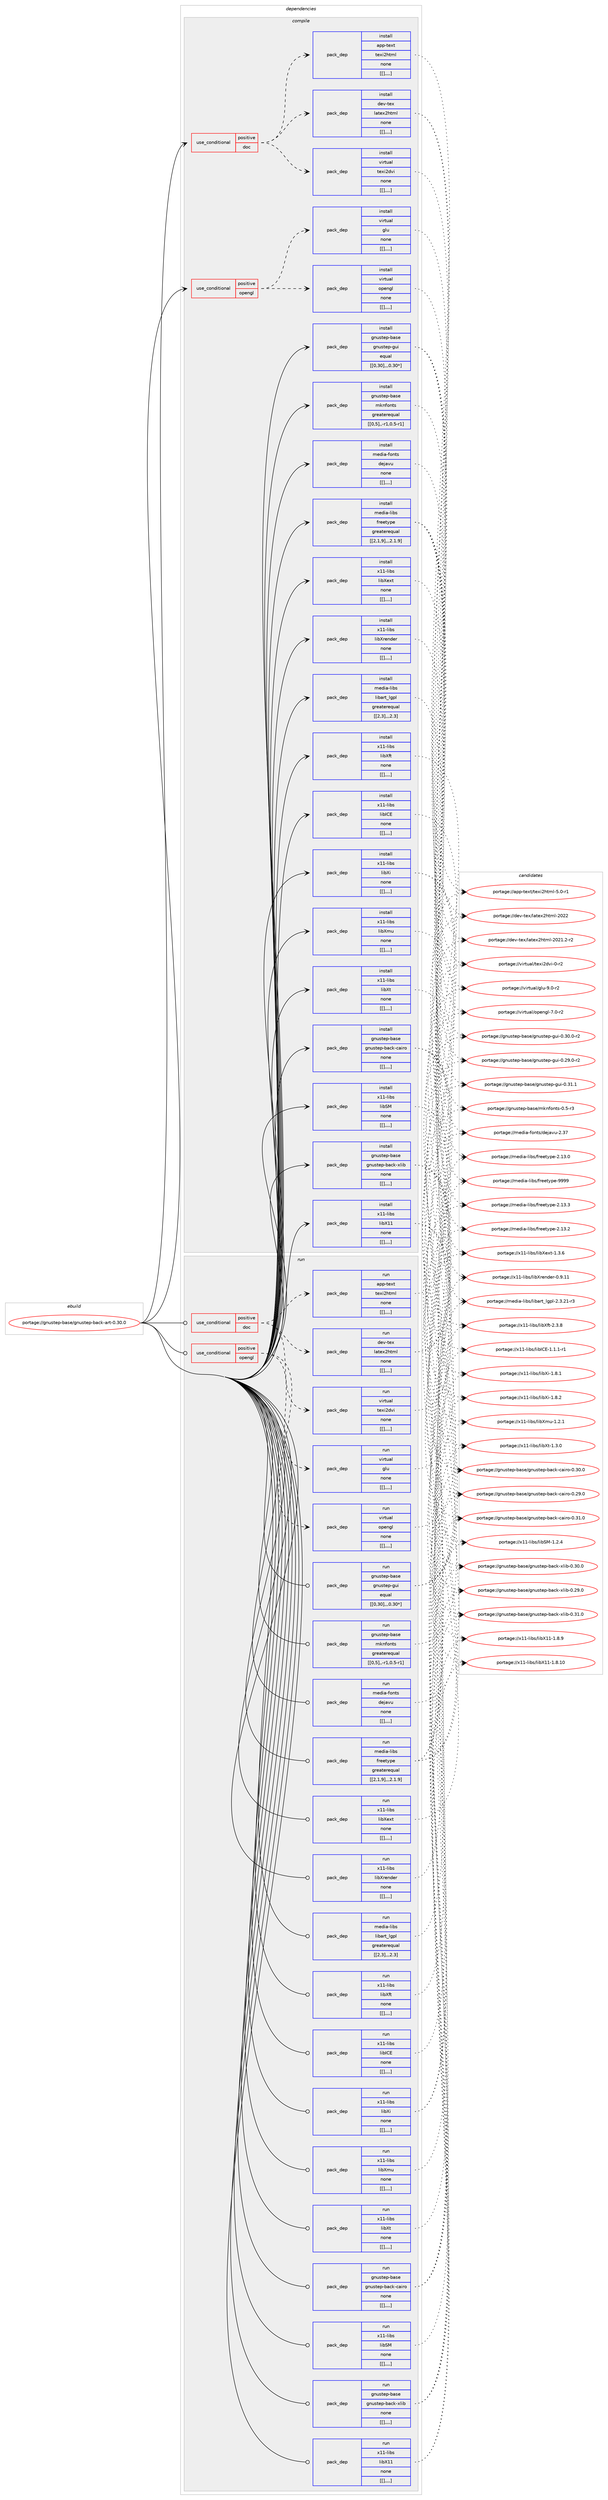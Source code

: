 digraph prolog {

# *************
# Graph options
# *************

newrank=true;
concentrate=true;
compound=true;
graph [rankdir=LR,fontname=Helvetica,fontsize=10,ranksep=1.5];#, ranksep=2.5, nodesep=0.2];
edge  [arrowhead=vee];
node  [fontname=Helvetica,fontsize=10];

# **********
# The ebuild
# **********

subgraph cluster_leftcol {
color=gray;
label=<<i>ebuild</i>>;
id [label="portage://gnustep-base/gnustep-back-art-0.30.0", color=red, width=4, href="../gnustep-base/gnustep-back-art-0.30.0.svg"];
}

# ****************
# The dependencies
# ****************

subgraph cluster_midcol {
color=gray;
label=<<i>dependencies</i>>;
subgraph cluster_compile {
fillcolor="#eeeeee";
style=filled;
label=<<i>compile</i>>;
subgraph cond67878 {
dependency245615 [label=<<TABLE BORDER="0" CELLBORDER="1" CELLSPACING="0" CELLPADDING="4"><TR><TD ROWSPAN="3" CELLPADDING="10">use_conditional</TD></TR><TR><TD>positive</TD></TR><TR><TD>doc</TD></TR></TABLE>>, shape=none, color=red];
subgraph pack176216 {
dependency245616 [label=<<TABLE BORDER="0" CELLBORDER="1" CELLSPACING="0" CELLPADDING="4" WIDTH="220"><TR><TD ROWSPAN="6" CELLPADDING="30">pack_dep</TD></TR><TR><TD WIDTH="110">install</TD></TR><TR><TD>virtual</TD></TR><TR><TD>texi2dvi</TD></TR><TR><TD>none</TD></TR><TR><TD>[[],,,,]</TD></TR></TABLE>>, shape=none, color=blue];
}
dependency245615:e -> dependency245616:w [weight=20,style="dashed",arrowhead="vee"];
subgraph pack176217 {
dependency245617 [label=<<TABLE BORDER="0" CELLBORDER="1" CELLSPACING="0" CELLPADDING="4" WIDTH="220"><TR><TD ROWSPAN="6" CELLPADDING="30">pack_dep</TD></TR><TR><TD WIDTH="110">install</TD></TR><TR><TD>dev-tex</TD></TR><TR><TD>latex2html</TD></TR><TR><TD>none</TD></TR><TR><TD>[[],,,,]</TD></TR></TABLE>>, shape=none, color=blue];
}
dependency245615:e -> dependency245617:w [weight=20,style="dashed",arrowhead="vee"];
subgraph pack176218 {
dependency245618 [label=<<TABLE BORDER="0" CELLBORDER="1" CELLSPACING="0" CELLPADDING="4" WIDTH="220"><TR><TD ROWSPAN="6" CELLPADDING="30">pack_dep</TD></TR><TR><TD WIDTH="110">install</TD></TR><TR><TD>app-text</TD></TR><TR><TD>texi2html</TD></TR><TR><TD>none</TD></TR><TR><TD>[[],,,,]</TD></TR></TABLE>>, shape=none, color=blue];
}
dependency245615:e -> dependency245618:w [weight=20,style="dashed",arrowhead="vee"];
}
id:e -> dependency245615:w [weight=20,style="solid",arrowhead="vee"];
subgraph cond67879 {
dependency245619 [label=<<TABLE BORDER="0" CELLBORDER="1" CELLSPACING="0" CELLPADDING="4"><TR><TD ROWSPAN="3" CELLPADDING="10">use_conditional</TD></TR><TR><TD>positive</TD></TR><TR><TD>opengl</TD></TR></TABLE>>, shape=none, color=red];
subgraph pack176219 {
dependency245620 [label=<<TABLE BORDER="0" CELLBORDER="1" CELLSPACING="0" CELLPADDING="4" WIDTH="220"><TR><TD ROWSPAN="6" CELLPADDING="30">pack_dep</TD></TR><TR><TD WIDTH="110">install</TD></TR><TR><TD>virtual</TD></TR><TR><TD>opengl</TD></TR><TR><TD>none</TD></TR><TR><TD>[[],,,,]</TD></TR></TABLE>>, shape=none, color=blue];
}
dependency245619:e -> dependency245620:w [weight=20,style="dashed",arrowhead="vee"];
subgraph pack176220 {
dependency245621 [label=<<TABLE BORDER="0" CELLBORDER="1" CELLSPACING="0" CELLPADDING="4" WIDTH="220"><TR><TD ROWSPAN="6" CELLPADDING="30">pack_dep</TD></TR><TR><TD WIDTH="110">install</TD></TR><TR><TD>virtual</TD></TR><TR><TD>glu</TD></TR><TR><TD>none</TD></TR><TR><TD>[[],,,,]</TD></TR></TABLE>>, shape=none, color=blue];
}
dependency245619:e -> dependency245621:w [weight=20,style="dashed",arrowhead="vee"];
}
id:e -> dependency245619:w [weight=20,style="solid",arrowhead="vee"];
subgraph pack176221 {
dependency245622 [label=<<TABLE BORDER="0" CELLBORDER="1" CELLSPACING="0" CELLPADDING="4" WIDTH="220"><TR><TD ROWSPAN="6" CELLPADDING="30">pack_dep</TD></TR><TR><TD WIDTH="110">install</TD></TR><TR><TD>gnustep-base</TD></TR><TR><TD>gnustep-gui</TD></TR><TR><TD>equal</TD></TR><TR><TD>[[0,30],,,0.30*]</TD></TR></TABLE>>, shape=none, color=blue];
}
id:e -> dependency245622:w [weight=20,style="solid",arrowhead="vee"];
subgraph pack176222 {
dependency245623 [label=<<TABLE BORDER="0" CELLBORDER="1" CELLSPACING="0" CELLPADDING="4" WIDTH="220"><TR><TD ROWSPAN="6" CELLPADDING="30">pack_dep</TD></TR><TR><TD WIDTH="110">install</TD></TR><TR><TD>gnustep-base</TD></TR><TR><TD>mknfonts</TD></TR><TR><TD>greaterequal</TD></TR><TR><TD>[[0,5],,-r1,0.5-r1]</TD></TR></TABLE>>, shape=none, color=blue];
}
id:e -> dependency245623:w [weight=20,style="solid",arrowhead="vee"];
subgraph pack176223 {
dependency245624 [label=<<TABLE BORDER="0" CELLBORDER="1" CELLSPACING="0" CELLPADDING="4" WIDTH="220"><TR><TD ROWSPAN="6" CELLPADDING="30">pack_dep</TD></TR><TR><TD WIDTH="110">install</TD></TR><TR><TD>media-fonts</TD></TR><TR><TD>dejavu</TD></TR><TR><TD>none</TD></TR><TR><TD>[[],,,,]</TD></TR></TABLE>>, shape=none, color=blue];
}
id:e -> dependency245624:w [weight=20,style="solid",arrowhead="vee"];
subgraph pack176224 {
dependency245625 [label=<<TABLE BORDER="0" CELLBORDER="1" CELLSPACING="0" CELLPADDING="4" WIDTH="220"><TR><TD ROWSPAN="6" CELLPADDING="30">pack_dep</TD></TR><TR><TD WIDTH="110">install</TD></TR><TR><TD>media-libs</TD></TR><TR><TD>freetype</TD></TR><TR><TD>greaterequal</TD></TR><TR><TD>[[2,1,9],,,2.1.9]</TD></TR></TABLE>>, shape=none, color=blue];
}
id:e -> dependency245625:w [weight=20,style="solid",arrowhead="vee"];
subgraph pack176225 {
dependency245626 [label=<<TABLE BORDER="0" CELLBORDER="1" CELLSPACING="0" CELLPADDING="4" WIDTH="220"><TR><TD ROWSPAN="6" CELLPADDING="30">pack_dep</TD></TR><TR><TD WIDTH="110">install</TD></TR><TR><TD>media-libs</TD></TR><TR><TD>libart_lgpl</TD></TR><TR><TD>greaterequal</TD></TR><TR><TD>[[2,3],,,2.3]</TD></TR></TABLE>>, shape=none, color=blue];
}
id:e -> dependency245626:w [weight=20,style="solid",arrowhead="vee"];
subgraph pack176226 {
dependency245627 [label=<<TABLE BORDER="0" CELLBORDER="1" CELLSPACING="0" CELLPADDING="4" WIDTH="220"><TR><TD ROWSPAN="6" CELLPADDING="30">pack_dep</TD></TR><TR><TD WIDTH="110">install</TD></TR><TR><TD>x11-libs</TD></TR><TR><TD>libICE</TD></TR><TR><TD>none</TD></TR><TR><TD>[[],,,,]</TD></TR></TABLE>>, shape=none, color=blue];
}
id:e -> dependency245627:w [weight=20,style="solid",arrowhead="vee"];
subgraph pack176227 {
dependency245628 [label=<<TABLE BORDER="0" CELLBORDER="1" CELLSPACING="0" CELLPADDING="4" WIDTH="220"><TR><TD ROWSPAN="6" CELLPADDING="30">pack_dep</TD></TR><TR><TD WIDTH="110">install</TD></TR><TR><TD>x11-libs</TD></TR><TR><TD>libSM</TD></TR><TR><TD>none</TD></TR><TR><TD>[[],,,,]</TD></TR></TABLE>>, shape=none, color=blue];
}
id:e -> dependency245628:w [weight=20,style="solid",arrowhead="vee"];
subgraph pack176228 {
dependency245629 [label=<<TABLE BORDER="0" CELLBORDER="1" CELLSPACING="0" CELLPADDING="4" WIDTH="220"><TR><TD ROWSPAN="6" CELLPADDING="30">pack_dep</TD></TR><TR><TD WIDTH="110">install</TD></TR><TR><TD>x11-libs</TD></TR><TR><TD>libX11</TD></TR><TR><TD>none</TD></TR><TR><TD>[[],,,,]</TD></TR></TABLE>>, shape=none, color=blue];
}
id:e -> dependency245629:w [weight=20,style="solid",arrowhead="vee"];
subgraph pack176229 {
dependency245630 [label=<<TABLE BORDER="0" CELLBORDER="1" CELLSPACING="0" CELLPADDING="4" WIDTH="220"><TR><TD ROWSPAN="6" CELLPADDING="30">pack_dep</TD></TR><TR><TD WIDTH="110">install</TD></TR><TR><TD>x11-libs</TD></TR><TR><TD>libXext</TD></TR><TR><TD>none</TD></TR><TR><TD>[[],,,,]</TD></TR></TABLE>>, shape=none, color=blue];
}
id:e -> dependency245630:w [weight=20,style="solid",arrowhead="vee"];
subgraph pack176230 {
dependency245631 [label=<<TABLE BORDER="0" CELLBORDER="1" CELLSPACING="0" CELLPADDING="4" WIDTH="220"><TR><TD ROWSPAN="6" CELLPADDING="30">pack_dep</TD></TR><TR><TD WIDTH="110">install</TD></TR><TR><TD>x11-libs</TD></TR><TR><TD>libXft</TD></TR><TR><TD>none</TD></TR><TR><TD>[[],,,,]</TD></TR></TABLE>>, shape=none, color=blue];
}
id:e -> dependency245631:w [weight=20,style="solid",arrowhead="vee"];
subgraph pack176231 {
dependency245632 [label=<<TABLE BORDER="0" CELLBORDER="1" CELLSPACING="0" CELLPADDING="4" WIDTH="220"><TR><TD ROWSPAN="6" CELLPADDING="30">pack_dep</TD></TR><TR><TD WIDTH="110">install</TD></TR><TR><TD>x11-libs</TD></TR><TR><TD>libXi</TD></TR><TR><TD>none</TD></TR><TR><TD>[[],,,,]</TD></TR></TABLE>>, shape=none, color=blue];
}
id:e -> dependency245632:w [weight=20,style="solid",arrowhead="vee"];
subgraph pack176232 {
dependency245633 [label=<<TABLE BORDER="0" CELLBORDER="1" CELLSPACING="0" CELLPADDING="4" WIDTH="220"><TR><TD ROWSPAN="6" CELLPADDING="30">pack_dep</TD></TR><TR><TD WIDTH="110">install</TD></TR><TR><TD>x11-libs</TD></TR><TR><TD>libXmu</TD></TR><TR><TD>none</TD></TR><TR><TD>[[],,,,]</TD></TR></TABLE>>, shape=none, color=blue];
}
id:e -> dependency245633:w [weight=20,style="solid",arrowhead="vee"];
subgraph pack176233 {
dependency245634 [label=<<TABLE BORDER="0" CELLBORDER="1" CELLSPACING="0" CELLPADDING="4" WIDTH="220"><TR><TD ROWSPAN="6" CELLPADDING="30">pack_dep</TD></TR><TR><TD WIDTH="110">install</TD></TR><TR><TD>x11-libs</TD></TR><TR><TD>libXrender</TD></TR><TR><TD>none</TD></TR><TR><TD>[[],,,,]</TD></TR></TABLE>>, shape=none, color=blue];
}
id:e -> dependency245634:w [weight=20,style="solid",arrowhead="vee"];
subgraph pack176234 {
dependency245635 [label=<<TABLE BORDER="0" CELLBORDER="1" CELLSPACING="0" CELLPADDING="4" WIDTH="220"><TR><TD ROWSPAN="6" CELLPADDING="30">pack_dep</TD></TR><TR><TD WIDTH="110">install</TD></TR><TR><TD>x11-libs</TD></TR><TR><TD>libXt</TD></TR><TR><TD>none</TD></TR><TR><TD>[[],,,,]</TD></TR></TABLE>>, shape=none, color=blue];
}
id:e -> dependency245635:w [weight=20,style="solid",arrowhead="vee"];
subgraph pack176235 {
dependency245636 [label=<<TABLE BORDER="0" CELLBORDER="1" CELLSPACING="0" CELLPADDING="4" WIDTH="220"><TR><TD ROWSPAN="6" CELLPADDING="30">pack_dep</TD></TR><TR><TD WIDTH="110">install</TD></TR><TR><TD>gnustep-base</TD></TR><TR><TD>gnustep-back-cairo</TD></TR><TR><TD>none</TD></TR><TR><TD>[[],,,,]</TD></TR></TABLE>>, shape=none, color=blue];
}
id:e -> dependency245636:w [weight=20,style="solid",arrowhead="vee"];
subgraph pack176236 {
dependency245637 [label=<<TABLE BORDER="0" CELLBORDER="1" CELLSPACING="0" CELLPADDING="4" WIDTH="220"><TR><TD ROWSPAN="6" CELLPADDING="30">pack_dep</TD></TR><TR><TD WIDTH="110">install</TD></TR><TR><TD>gnustep-base</TD></TR><TR><TD>gnustep-back-xlib</TD></TR><TR><TD>none</TD></TR><TR><TD>[[],,,,]</TD></TR></TABLE>>, shape=none, color=blue];
}
id:e -> dependency245637:w [weight=20,style="solid",arrowhead="vee"];
}
subgraph cluster_compileandrun {
fillcolor="#eeeeee";
style=filled;
label=<<i>compile and run</i>>;
}
subgraph cluster_run {
fillcolor="#eeeeee";
style=filled;
label=<<i>run</i>>;
subgraph cond67880 {
dependency245638 [label=<<TABLE BORDER="0" CELLBORDER="1" CELLSPACING="0" CELLPADDING="4"><TR><TD ROWSPAN="3" CELLPADDING="10">use_conditional</TD></TR><TR><TD>positive</TD></TR><TR><TD>doc</TD></TR></TABLE>>, shape=none, color=red];
subgraph pack176237 {
dependency245639 [label=<<TABLE BORDER="0" CELLBORDER="1" CELLSPACING="0" CELLPADDING="4" WIDTH="220"><TR><TD ROWSPAN="6" CELLPADDING="30">pack_dep</TD></TR><TR><TD WIDTH="110">run</TD></TR><TR><TD>virtual</TD></TR><TR><TD>texi2dvi</TD></TR><TR><TD>none</TD></TR><TR><TD>[[],,,,]</TD></TR></TABLE>>, shape=none, color=blue];
}
dependency245638:e -> dependency245639:w [weight=20,style="dashed",arrowhead="vee"];
subgraph pack176238 {
dependency245640 [label=<<TABLE BORDER="0" CELLBORDER="1" CELLSPACING="0" CELLPADDING="4" WIDTH="220"><TR><TD ROWSPAN="6" CELLPADDING="30">pack_dep</TD></TR><TR><TD WIDTH="110">run</TD></TR><TR><TD>dev-tex</TD></TR><TR><TD>latex2html</TD></TR><TR><TD>none</TD></TR><TR><TD>[[],,,,]</TD></TR></TABLE>>, shape=none, color=blue];
}
dependency245638:e -> dependency245640:w [weight=20,style="dashed",arrowhead="vee"];
subgraph pack176239 {
dependency245641 [label=<<TABLE BORDER="0" CELLBORDER="1" CELLSPACING="0" CELLPADDING="4" WIDTH="220"><TR><TD ROWSPAN="6" CELLPADDING="30">pack_dep</TD></TR><TR><TD WIDTH="110">run</TD></TR><TR><TD>app-text</TD></TR><TR><TD>texi2html</TD></TR><TR><TD>none</TD></TR><TR><TD>[[],,,,]</TD></TR></TABLE>>, shape=none, color=blue];
}
dependency245638:e -> dependency245641:w [weight=20,style="dashed",arrowhead="vee"];
}
id:e -> dependency245638:w [weight=20,style="solid",arrowhead="odot"];
subgraph cond67881 {
dependency245642 [label=<<TABLE BORDER="0" CELLBORDER="1" CELLSPACING="0" CELLPADDING="4"><TR><TD ROWSPAN="3" CELLPADDING="10">use_conditional</TD></TR><TR><TD>positive</TD></TR><TR><TD>opengl</TD></TR></TABLE>>, shape=none, color=red];
subgraph pack176240 {
dependency245643 [label=<<TABLE BORDER="0" CELLBORDER="1" CELLSPACING="0" CELLPADDING="4" WIDTH="220"><TR><TD ROWSPAN="6" CELLPADDING="30">pack_dep</TD></TR><TR><TD WIDTH="110">run</TD></TR><TR><TD>virtual</TD></TR><TR><TD>opengl</TD></TR><TR><TD>none</TD></TR><TR><TD>[[],,,,]</TD></TR></TABLE>>, shape=none, color=blue];
}
dependency245642:e -> dependency245643:w [weight=20,style="dashed",arrowhead="vee"];
subgraph pack176241 {
dependency245644 [label=<<TABLE BORDER="0" CELLBORDER="1" CELLSPACING="0" CELLPADDING="4" WIDTH="220"><TR><TD ROWSPAN="6" CELLPADDING="30">pack_dep</TD></TR><TR><TD WIDTH="110">run</TD></TR><TR><TD>virtual</TD></TR><TR><TD>glu</TD></TR><TR><TD>none</TD></TR><TR><TD>[[],,,,]</TD></TR></TABLE>>, shape=none, color=blue];
}
dependency245642:e -> dependency245644:w [weight=20,style="dashed",arrowhead="vee"];
}
id:e -> dependency245642:w [weight=20,style="solid",arrowhead="odot"];
subgraph pack176242 {
dependency245645 [label=<<TABLE BORDER="0" CELLBORDER="1" CELLSPACING="0" CELLPADDING="4" WIDTH="220"><TR><TD ROWSPAN="6" CELLPADDING="30">pack_dep</TD></TR><TR><TD WIDTH="110">run</TD></TR><TR><TD>gnustep-base</TD></TR><TR><TD>gnustep-gui</TD></TR><TR><TD>equal</TD></TR><TR><TD>[[0,30],,,0.30*]</TD></TR></TABLE>>, shape=none, color=blue];
}
id:e -> dependency245645:w [weight=20,style="solid",arrowhead="odot"];
subgraph pack176243 {
dependency245646 [label=<<TABLE BORDER="0" CELLBORDER="1" CELLSPACING="0" CELLPADDING="4" WIDTH="220"><TR><TD ROWSPAN="6" CELLPADDING="30">pack_dep</TD></TR><TR><TD WIDTH="110">run</TD></TR><TR><TD>gnustep-base</TD></TR><TR><TD>mknfonts</TD></TR><TR><TD>greaterequal</TD></TR><TR><TD>[[0,5],,-r1,0.5-r1]</TD></TR></TABLE>>, shape=none, color=blue];
}
id:e -> dependency245646:w [weight=20,style="solid",arrowhead="odot"];
subgraph pack176244 {
dependency245647 [label=<<TABLE BORDER="0" CELLBORDER="1" CELLSPACING="0" CELLPADDING="4" WIDTH="220"><TR><TD ROWSPAN="6" CELLPADDING="30">pack_dep</TD></TR><TR><TD WIDTH="110">run</TD></TR><TR><TD>media-fonts</TD></TR><TR><TD>dejavu</TD></TR><TR><TD>none</TD></TR><TR><TD>[[],,,,]</TD></TR></TABLE>>, shape=none, color=blue];
}
id:e -> dependency245647:w [weight=20,style="solid",arrowhead="odot"];
subgraph pack176245 {
dependency245648 [label=<<TABLE BORDER="0" CELLBORDER="1" CELLSPACING="0" CELLPADDING="4" WIDTH="220"><TR><TD ROWSPAN="6" CELLPADDING="30">pack_dep</TD></TR><TR><TD WIDTH="110">run</TD></TR><TR><TD>media-libs</TD></TR><TR><TD>freetype</TD></TR><TR><TD>greaterequal</TD></TR><TR><TD>[[2,1,9],,,2.1.9]</TD></TR></TABLE>>, shape=none, color=blue];
}
id:e -> dependency245648:w [weight=20,style="solid",arrowhead="odot"];
subgraph pack176246 {
dependency245649 [label=<<TABLE BORDER="0" CELLBORDER="1" CELLSPACING="0" CELLPADDING="4" WIDTH="220"><TR><TD ROWSPAN="6" CELLPADDING="30">pack_dep</TD></TR><TR><TD WIDTH="110">run</TD></TR><TR><TD>media-libs</TD></TR><TR><TD>libart_lgpl</TD></TR><TR><TD>greaterequal</TD></TR><TR><TD>[[2,3],,,2.3]</TD></TR></TABLE>>, shape=none, color=blue];
}
id:e -> dependency245649:w [weight=20,style="solid",arrowhead="odot"];
subgraph pack176247 {
dependency245650 [label=<<TABLE BORDER="0" CELLBORDER="1" CELLSPACING="0" CELLPADDING="4" WIDTH="220"><TR><TD ROWSPAN="6" CELLPADDING="30">pack_dep</TD></TR><TR><TD WIDTH="110">run</TD></TR><TR><TD>x11-libs</TD></TR><TR><TD>libICE</TD></TR><TR><TD>none</TD></TR><TR><TD>[[],,,,]</TD></TR></TABLE>>, shape=none, color=blue];
}
id:e -> dependency245650:w [weight=20,style="solid",arrowhead="odot"];
subgraph pack176248 {
dependency245651 [label=<<TABLE BORDER="0" CELLBORDER="1" CELLSPACING="0" CELLPADDING="4" WIDTH="220"><TR><TD ROWSPAN="6" CELLPADDING="30">pack_dep</TD></TR><TR><TD WIDTH="110">run</TD></TR><TR><TD>x11-libs</TD></TR><TR><TD>libSM</TD></TR><TR><TD>none</TD></TR><TR><TD>[[],,,,]</TD></TR></TABLE>>, shape=none, color=blue];
}
id:e -> dependency245651:w [weight=20,style="solid",arrowhead="odot"];
subgraph pack176249 {
dependency245652 [label=<<TABLE BORDER="0" CELLBORDER="1" CELLSPACING="0" CELLPADDING="4" WIDTH="220"><TR><TD ROWSPAN="6" CELLPADDING="30">pack_dep</TD></TR><TR><TD WIDTH="110">run</TD></TR><TR><TD>x11-libs</TD></TR><TR><TD>libX11</TD></TR><TR><TD>none</TD></TR><TR><TD>[[],,,,]</TD></TR></TABLE>>, shape=none, color=blue];
}
id:e -> dependency245652:w [weight=20,style="solid",arrowhead="odot"];
subgraph pack176250 {
dependency245653 [label=<<TABLE BORDER="0" CELLBORDER="1" CELLSPACING="0" CELLPADDING="4" WIDTH="220"><TR><TD ROWSPAN="6" CELLPADDING="30">pack_dep</TD></TR><TR><TD WIDTH="110">run</TD></TR><TR><TD>x11-libs</TD></TR><TR><TD>libXext</TD></TR><TR><TD>none</TD></TR><TR><TD>[[],,,,]</TD></TR></TABLE>>, shape=none, color=blue];
}
id:e -> dependency245653:w [weight=20,style="solid",arrowhead="odot"];
subgraph pack176251 {
dependency245654 [label=<<TABLE BORDER="0" CELLBORDER="1" CELLSPACING="0" CELLPADDING="4" WIDTH="220"><TR><TD ROWSPAN="6" CELLPADDING="30">pack_dep</TD></TR><TR><TD WIDTH="110">run</TD></TR><TR><TD>x11-libs</TD></TR><TR><TD>libXft</TD></TR><TR><TD>none</TD></TR><TR><TD>[[],,,,]</TD></TR></TABLE>>, shape=none, color=blue];
}
id:e -> dependency245654:w [weight=20,style="solid",arrowhead="odot"];
subgraph pack176252 {
dependency245655 [label=<<TABLE BORDER="0" CELLBORDER="1" CELLSPACING="0" CELLPADDING="4" WIDTH="220"><TR><TD ROWSPAN="6" CELLPADDING="30">pack_dep</TD></TR><TR><TD WIDTH="110">run</TD></TR><TR><TD>x11-libs</TD></TR><TR><TD>libXi</TD></TR><TR><TD>none</TD></TR><TR><TD>[[],,,,]</TD></TR></TABLE>>, shape=none, color=blue];
}
id:e -> dependency245655:w [weight=20,style="solid",arrowhead="odot"];
subgraph pack176253 {
dependency245656 [label=<<TABLE BORDER="0" CELLBORDER="1" CELLSPACING="0" CELLPADDING="4" WIDTH="220"><TR><TD ROWSPAN="6" CELLPADDING="30">pack_dep</TD></TR><TR><TD WIDTH="110">run</TD></TR><TR><TD>x11-libs</TD></TR><TR><TD>libXmu</TD></TR><TR><TD>none</TD></TR><TR><TD>[[],,,,]</TD></TR></TABLE>>, shape=none, color=blue];
}
id:e -> dependency245656:w [weight=20,style="solid",arrowhead="odot"];
subgraph pack176254 {
dependency245657 [label=<<TABLE BORDER="0" CELLBORDER="1" CELLSPACING="0" CELLPADDING="4" WIDTH="220"><TR><TD ROWSPAN="6" CELLPADDING="30">pack_dep</TD></TR><TR><TD WIDTH="110">run</TD></TR><TR><TD>x11-libs</TD></TR><TR><TD>libXrender</TD></TR><TR><TD>none</TD></TR><TR><TD>[[],,,,]</TD></TR></TABLE>>, shape=none, color=blue];
}
id:e -> dependency245657:w [weight=20,style="solid",arrowhead="odot"];
subgraph pack176255 {
dependency245658 [label=<<TABLE BORDER="0" CELLBORDER="1" CELLSPACING="0" CELLPADDING="4" WIDTH="220"><TR><TD ROWSPAN="6" CELLPADDING="30">pack_dep</TD></TR><TR><TD WIDTH="110">run</TD></TR><TR><TD>x11-libs</TD></TR><TR><TD>libXt</TD></TR><TR><TD>none</TD></TR><TR><TD>[[],,,,]</TD></TR></TABLE>>, shape=none, color=blue];
}
id:e -> dependency245658:w [weight=20,style="solid",arrowhead="odot"];
subgraph pack176256 {
dependency245659 [label=<<TABLE BORDER="0" CELLBORDER="1" CELLSPACING="0" CELLPADDING="4" WIDTH="220"><TR><TD ROWSPAN="6" CELLPADDING="30">pack_dep</TD></TR><TR><TD WIDTH="110">run</TD></TR><TR><TD>gnustep-base</TD></TR><TR><TD>gnustep-back-cairo</TD></TR><TR><TD>none</TD></TR><TR><TD>[[],,,,]</TD></TR></TABLE>>, shape=none, color=blue];
}
id:e -> dependency245659:w [weight=20,style="solid",arrowhead="odot"];
subgraph pack176257 {
dependency245660 [label=<<TABLE BORDER="0" CELLBORDER="1" CELLSPACING="0" CELLPADDING="4" WIDTH="220"><TR><TD ROWSPAN="6" CELLPADDING="30">pack_dep</TD></TR><TR><TD WIDTH="110">run</TD></TR><TR><TD>gnustep-base</TD></TR><TR><TD>gnustep-back-xlib</TD></TR><TR><TD>none</TD></TR><TR><TD>[[],,,,]</TD></TR></TABLE>>, shape=none, color=blue];
}
id:e -> dependency245660:w [weight=20,style="solid",arrowhead="odot"];
}
}

# **************
# The candidates
# **************

subgraph cluster_choices {
rank=same;
color=gray;
label=<<i>candidates</i>>;

subgraph choice176216 {
color=black;
nodesep=1;
choice11810511411611797108471161011201055010011810545484511450 [label="portage://virtual/texi2dvi-0-r2", color=red, width=4,href="../virtual/texi2dvi-0-r2.svg"];
dependency245616:e -> choice11810511411611797108471161011201055010011810545484511450:w [style=dotted,weight="100"];
}
subgraph choice176217 {
color=black;
nodesep=1;
choice100101118451161011204710897116101120501041161091084550485050 [label="portage://dev-tex/latex2html-2022", color=red, width=4,href="../dev-tex/latex2html-2022.svg"];
choice10010111845116101120471089711610112050104116109108455048504946504511450 [label="portage://dev-tex/latex2html-2021.2-r2", color=red, width=4,href="../dev-tex/latex2html-2021.2-r2.svg"];
dependency245617:e -> choice100101118451161011204710897116101120501041161091084550485050:w [style=dotted,weight="100"];
dependency245617:e -> choice10010111845116101120471089711610112050104116109108455048504946504511450:w [style=dotted,weight="100"];
}
subgraph choice176218 {
color=black;
nodesep=1;
choice97112112451161011201164711610112010550104116109108455346484511449 [label="portage://app-text/texi2html-5.0-r1", color=red, width=4,href="../app-text/texi2html-5.0-r1.svg"];
dependency245618:e -> choice97112112451161011201164711610112010550104116109108455346484511449:w [style=dotted,weight="100"];
}
subgraph choice176219 {
color=black;
nodesep=1;
choice1181051141161179710847111112101110103108455546484511450 [label="portage://virtual/opengl-7.0-r2", color=red, width=4,href="../virtual/opengl-7.0-r2.svg"];
dependency245620:e -> choice1181051141161179710847111112101110103108455546484511450:w [style=dotted,weight="100"];
}
subgraph choice176220 {
color=black;
nodesep=1;
choice1181051141161179710847103108117455746484511450 [label="portage://virtual/glu-9.0-r2", color=red, width=4,href="../virtual/glu-9.0-r2.svg"];
dependency245621:e -> choice1181051141161179710847103108117455746484511450:w [style=dotted,weight="100"];
}
subgraph choice176221 {
color=black;
nodesep=1;
choice103110117115116101112459897115101471031101171151161011124510311710545484651494649 [label="portage://gnustep-base/gnustep-gui-0.31.1", color=red, width=4,href="../gnustep-base/gnustep-gui-0.31.1.svg"];
choice1031101171151161011124598971151014710311011711511610111245103117105454846514846484511450 [label="portage://gnustep-base/gnustep-gui-0.30.0-r2", color=red, width=4,href="../gnustep-base/gnustep-gui-0.30.0-r2.svg"];
choice1031101171151161011124598971151014710311011711511610111245103117105454846505746484511450 [label="portage://gnustep-base/gnustep-gui-0.29.0-r2", color=red, width=4,href="../gnustep-base/gnustep-gui-0.29.0-r2.svg"];
dependency245622:e -> choice103110117115116101112459897115101471031101171151161011124510311710545484651494649:w [style=dotted,weight="100"];
dependency245622:e -> choice1031101171151161011124598971151014710311011711511610111245103117105454846514846484511450:w [style=dotted,weight="100"];
dependency245622:e -> choice1031101171151161011124598971151014710311011711511610111245103117105454846505746484511450:w [style=dotted,weight="100"];
}
subgraph choice176222 {
color=black;
nodesep=1;
choice10311011711511610111245989711510147109107110102111110116115454846534511451 [label="portage://gnustep-base/mknfonts-0.5-r3", color=red, width=4,href="../gnustep-base/mknfonts-0.5-r3.svg"];
dependency245623:e -> choice10311011711511610111245989711510147109107110102111110116115454846534511451:w [style=dotted,weight="100"];
}
subgraph choice176223 {
color=black;
nodesep=1;
choice109101100105974510211111011611547100101106971181174550465155 [label="portage://media-fonts/dejavu-2.37", color=red, width=4,href="../media-fonts/dejavu-2.37.svg"];
dependency245624:e -> choice109101100105974510211111011611547100101106971181174550465155:w [style=dotted,weight="100"];
}
subgraph choice176224 {
color=black;
nodesep=1;
choice109101100105974510810598115471021141011011161211121014557575757 [label="portage://media-libs/freetype-9999", color=red, width=4,href="../media-libs/freetype-9999.svg"];
choice1091011001059745108105981154710211410110111612111210145504649514651 [label="portage://media-libs/freetype-2.13.3", color=red, width=4,href="../media-libs/freetype-2.13.3.svg"];
choice1091011001059745108105981154710211410110111612111210145504649514650 [label="portage://media-libs/freetype-2.13.2", color=red, width=4,href="../media-libs/freetype-2.13.2.svg"];
choice1091011001059745108105981154710211410110111612111210145504649514648 [label="portage://media-libs/freetype-2.13.0", color=red, width=4,href="../media-libs/freetype-2.13.0.svg"];
dependency245625:e -> choice109101100105974510810598115471021141011011161211121014557575757:w [style=dotted,weight="100"];
dependency245625:e -> choice1091011001059745108105981154710211410110111612111210145504649514651:w [style=dotted,weight="100"];
dependency245625:e -> choice1091011001059745108105981154710211410110111612111210145504649514650:w [style=dotted,weight="100"];
dependency245625:e -> choice1091011001059745108105981154710211410110111612111210145504649514648:w [style=dotted,weight="100"];
}
subgraph choice176225 {
color=black;
nodesep=1;
choice10910110010597451081059811547108105989711411695108103112108455046514650494511451 [label="portage://media-libs/libart_lgpl-2.3.21-r3", color=red, width=4,href="../media-libs/libart_lgpl-2.3.21-r3.svg"];
dependency245626:e -> choice10910110010597451081059811547108105989711411695108103112108455046514650494511451:w [style=dotted,weight="100"];
}
subgraph choice176226 {
color=black;
nodesep=1;
choice1204949451081059811547108105987367694549464946494511449 [label="portage://x11-libs/libICE-1.1.1-r1", color=red, width=4,href="../x11-libs/libICE-1.1.1-r1.svg"];
dependency245627:e -> choice1204949451081059811547108105987367694549464946494511449:w [style=dotted,weight="100"];
}
subgraph choice176227 {
color=black;
nodesep=1;
choice1204949451081059811547108105988377454946504652 [label="portage://x11-libs/libSM-1.2.4", color=red, width=4,href="../x11-libs/libSM-1.2.4.svg"];
dependency245628:e -> choice1204949451081059811547108105988377454946504652:w [style=dotted,weight="100"];
}
subgraph choice176228 {
color=black;
nodesep=1;
choice12049494510810598115471081059888494945494656464948 [label="portage://x11-libs/libX11-1.8.10", color=red, width=4,href="../x11-libs/libX11-1.8.10.svg"];
choice120494945108105981154710810598884949454946564657 [label="portage://x11-libs/libX11-1.8.9", color=red, width=4,href="../x11-libs/libX11-1.8.9.svg"];
dependency245629:e -> choice12049494510810598115471081059888494945494656464948:w [style=dotted,weight="100"];
dependency245629:e -> choice120494945108105981154710810598884949454946564657:w [style=dotted,weight="100"];
}
subgraph choice176229 {
color=black;
nodesep=1;
choice12049494510810598115471081059888101120116454946514654 [label="portage://x11-libs/libXext-1.3.6", color=red, width=4,href="../x11-libs/libXext-1.3.6.svg"];
dependency245630:e -> choice12049494510810598115471081059888101120116454946514654:w [style=dotted,weight="100"];
}
subgraph choice176230 {
color=black;
nodesep=1;
choice12049494510810598115471081059888102116455046514656 [label="portage://x11-libs/libXft-2.3.8", color=red, width=4,href="../x11-libs/libXft-2.3.8.svg"];
dependency245631:e -> choice12049494510810598115471081059888102116455046514656:w [style=dotted,weight="100"];
}
subgraph choice176231 {
color=black;
nodesep=1;
choice12049494510810598115471081059888105454946564650 [label="portage://x11-libs/libXi-1.8.2", color=red, width=4,href="../x11-libs/libXi-1.8.2.svg"];
choice12049494510810598115471081059888105454946564649 [label="portage://x11-libs/libXi-1.8.1", color=red, width=4,href="../x11-libs/libXi-1.8.1.svg"];
dependency245632:e -> choice12049494510810598115471081059888105454946564650:w [style=dotted,weight="100"];
dependency245632:e -> choice12049494510810598115471081059888105454946564649:w [style=dotted,weight="100"];
}
subgraph choice176232 {
color=black;
nodesep=1;
choice12049494510810598115471081059888109117454946504649 [label="portage://x11-libs/libXmu-1.2.1", color=red, width=4,href="../x11-libs/libXmu-1.2.1.svg"];
dependency245633:e -> choice12049494510810598115471081059888109117454946504649:w [style=dotted,weight="100"];
}
subgraph choice176233 {
color=black;
nodesep=1;
choice1204949451081059811547108105988811410111010010111445484657464949 [label="portage://x11-libs/libXrender-0.9.11", color=red, width=4,href="../x11-libs/libXrender-0.9.11.svg"];
dependency245634:e -> choice1204949451081059811547108105988811410111010010111445484657464949:w [style=dotted,weight="100"];
}
subgraph choice176234 {
color=black;
nodesep=1;
choice12049494510810598115471081059888116454946514648 [label="portage://x11-libs/libXt-1.3.0", color=red, width=4,href="../x11-libs/libXt-1.3.0.svg"];
dependency245635:e -> choice12049494510810598115471081059888116454946514648:w [style=dotted,weight="100"];
}
subgraph choice176235 {
color=black;
nodesep=1;
choice103110117115116101112459897115101471031101171151161011124598979910745999710511411145484651494648 [label="portage://gnustep-base/gnustep-back-cairo-0.31.0", color=red, width=4,href="../gnustep-base/gnustep-back-cairo-0.31.0.svg"];
choice103110117115116101112459897115101471031101171151161011124598979910745999710511411145484651484648 [label="portage://gnustep-base/gnustep-back-cairo-0.30.0", color=red, width=4,href="../gnustep-base/gnustep-back-cairo-0.30.0.svg"];
choice103110117115116101112459897115101471031101171151161011124598979910745999710511411145484650574648 [label="portage://gnustep-base/gnustep-back-cairo-0.29.0", color=red, width=4,href="../gnustep-base/gnustep-back-cairo-0.29.0.svg"];
dependency245636:e -> choice103110117115116101112459897115101471031101171151161011124598979910745999710511411145484651494648:w [style=dotted,weight="100"];
dependency245636:e -> choice103110117115116101112459897115101471031101171151161011124598979910745999710511411145484651484648:w [style=dotted,weight="100"];
dependency245636:e -> choice103110117115116101112459897115101471031101171151161011124598979910745999710511411145484650574648:w [style=dotted,weight="100"];
}
subgraph choice176236 {
color=black;
nodesep=1;
choice1031101171151161011124598971151014710311011711511610111245989799107451201081059845484651494648 [label="portage://gnustep-base/gnustep-back-xlib-0.31.0", color=red, width=4,href="../gnustep-base/gnustep-back-xlib-0.31.0.svg"];
choice1031101171151161011124598971151014710311011711511610111245989799107451201081059845484651484648 [label="portage://gnustep-base/gnustep-back-xlib-0.30.0", color=red, width=4,href="../gnustep-base/gnustep-back-xlib-0.30.0.svg"];
choice1031101171151161011124598971151014710311011711511610111245989799107451201081059845484650574648 [label="portage://gnustep-base/gnustep-back-xlib-0.29.0", color=red, width=4,href="../gnustep-base/gnustep-back-xlib-0.29.0.svg"];
dependency245637:e -> choice1031101171151161011124598971151014710311011711511610111245989799107451201081059845484651494648:w [style=dotted,weight="100"];
dependency245637:e -> choice1031101171151161011124598971151014710311011711511610111245989799107451201081059845484651484648:w [style=dotted,weight="100"];
dependency245637:e -> choice1031101171151161011124598971151014710311011711511610111245989799107451201081059845484650574648:w [style=dotted,weight="100"];
}
subgraph choice176237 {
color=black;
nodesep=1;
choice11810511411611797108471161011201055010011810545484511450 [label="portage://virtual/texi2dvi-0-r2", color=red, width=4,href="../virtual/texi2dvi-0-r2.svg"];
dependency245639:e -> choice11810511411611797108471161011201055010011810545484511450:w [style=dotted,weight="100"];
}
subgraph choice176238 {
color=black;
nodesep=1;
choice100101118451161011204710897116101120501041161091084550485050 [label="portage://dev-tex/latex2html-2022", color=red, width=4,href="../dev-tex/latex2html-2022.svg"];
choice10010111845116101120471089711610112050104116109108455048504946504511450 [label="portage://dev-tex/latex2html-2021.2-r2", color=red, width=4,href="../dev-tex/latex2html-2021.2-r2.svg"];
dependency245640:e -> choice100101118451161011204710897116101120501041161091084550485050:w [style=dotted,weight="100"];
dependency245640:e -> choice10010111845116101120471089711610112050104116109108455048504946504511450:w [style=dotted,weight="100"];
}
subgraph choice176239 {
color=black;
nodesep=1;
choice97112112451161011201164711610112010550104116109108455346484511449 [label="portage://app-text/texi2html-5.0-r1", color=red, width=4,href="../app-text/texi2html-5.0-r1.svg"];
dependency245641:e -> choice97112112451161011201164711610112010550104116109108455346484511449:w [style=dotted,weight="100"];
}
subgraph choice176240 {
color=black;
nodesep=1;
choice1181051141161179710847111112101110103108455546484511450 [label="portage://virtual/opengl-7.0-r2", color=red, width=4,href="../virtual/opengl-7.0-r2.svg"];
dependency245643:e -> choice1181051141161179710847111112101110103108455546484511450:w [style=dotted,weight="100"];
}
subgraph choice176241 {
color=black;
nodesep=1;
choice1181051141161179710847103108117455746484511450 [label="portage://virtual/glu-9.0-r2", color=red, width=4,href="../virtual/glu-9.0-r2.svg"];
dependency245644:e -> choice1181051141161179710847103108117455746484511450:w [style=dotted,weight="100"];
}
subgraph choice176242 {
color=black;
nodesep=1;
choice103110117115116101112459897115101471031101171151161011124510311710545484651494649 [label="portage://gnustep-base/gnustep-gui-0.31.1", color=red, width=4,href="../gnustep-base/gnustep-gui-0.31.1.svg"];
choice1031101171151161011124598971151014710311011711511610111245103117105454846514846484511450 [label="portage://gnustep-base/gnustep-gui-0.30.0-r2", color=red, width=4,href="../gnustep-base/gnustep-gui-0.30.0-r2.svg"];
choice1031101171151161011124598971151014710311011711511610111245103117105454846505746484511450 [label="portage://gnustep-base/gnustep-gui-0.29.0-r2", color=red, width=4,href="../gnustep-base/gnustep-gui-0.29.0-r2.svg"];
dependency245645:e -> choice103110117115116101112459897115101471031101171151161011124510311710545484651494649:w [style=dotted,weight="100"];
dependency245645:e -> choice1031101171151161011124598971151014710311011711511610111245103117105454846514846484511450:w [style=dotted,weight="100"];
dependency245645:e -> choice1031101171151161011124598971151014710311011711511610111245103117105454846505746484511450:w [style=dotted,weight="100"];
}
subgraph choice176243 {
color=black;
nodesep=1;
choice10311011711511610111245989711510147109107110102111110116115454846534511451 [label="portage://gnustep-base/mknfonts-0.5-r3", color=red, width=4,href="../gnustep-base/mknfonts-0.5-r3.svg"];
dependency245646:e -> choice10311011711511610111245989711510147109107110102111110116115454846534511451:w [style=dotted,weight="100"];
}
subgraph choice176244 {
color=black;
nodesep=1;
choice109101100105974510211111011611547100101106971181174550465155 [label="portage://media-fonts/dejavu-2.37", color=red, width=4,href="../media-fonts/dejavu-2.37.svg"];
dependency245647:e -> choice109101100105974510211111011611547100101106971181174550465155:w [style=dotted,weight="100"];
}
subgraph choice176245 {
color=black;
nodesep=1;
choice109101100105974510810598115471021141011011161211121014557575757 [label="portage://media-libs/freetype-9999", color=red, width=4,href="../media-libs/freetype-9999.svg"];
choice1091011001059745108105981154710211410110111612111210145504649514651 [label="portage://media-libs/freetype-2.13.3", color=red, width=4,href="../media-libs/freetype-2.13.3.svg"];
choice1091011001059745108105981154710211410110111612111210145504649514650 [label="portage://media-libs/freetype-2.13.2", color=red, width=4,href="../media-libs/freetype-2.13.2.svg"];
choice1091011001059745108105981154710211410110111612111210145504649514648 [label="portage://media-libs/freetype-2.13.0", color=red, width=4,href="../media-libs/freetype-2.13.0.svg"];
dependency245648:e -> choice109101100105974510810598115471021141011011161211121014557575757:w [style=dotted,weight="100"];
dependency245648:e -> choice1091011001059745108105981154710211410110111612111210145504649514651:w [style=dotted,weight="100"];
dependency245648:e -> choice1091011001059745108105981154710211410110111612111210145504649514650:w [style=dotted,weight="100"];
dependency245648:e -> choice1091011001059745108105981154710211410110111612111210145504649514648:w [style=dotted,weight="100"];
}
subgraph choice176246 {
color=black;
nodesep=1;
choice10910110010597451081059811547108105989711411695108103112108455046514650494511451 [label="portage://media-libs/libart_lgpl-2.3.21-r3", color=red, width=4,href="../media-libs/libart_lgpl-2.3.21-r3.svg"];
dependency245649:e -> choice10910110010597451081059811547108105989711411695108103112108455046514650494511451:w [style=dotted,weight="100"];
}
subgraph choice176247 {
color=black;
nodesep=1;
choice1204949451081059811547108105987367694549464946494511449 [label="portage://x11-libs/libICE-1.1.1-r1", color=red, width=4,href="../x11-libs/libICE-1.1.1-r1.svg"];
dependency245650:e -> choice1204949451081059811547108105987367694549464946494511449:w [style=dotted,weight="100"];
}
subgraph choice176248 {
color=black;
nodesep=1;
choice1204949451081059811547108105988377454946504652 [label="portage://x11-libs/libSM-1.2.4", color=red, width=4,href="../x11-libs/libSM-1.2.4.svg"];
dependency245651:e -> choice1204949451081059811547108105988377454946504652:w [style=dotted,weight="100"];
}
subgraph choice176249 {
color=black;
nodesep=1;
choice12049494510810598115471081059888494945494656464948 [label="portage://x11-libs/libX11-1.8.10", color=red, width=4,href="../x11-libs/libX11-1.8.10.svg"];
choice120494945108105981154710810598884949454946564657 [label="portage://x11-libs/libX11-1.8.9", color=red, width=4,href="../x11-libs/libX11-1.8.9.svg"];
dependency245652:e -> choice12049494510810598115471081059888494945494656464948:w [style=dotted,weight="100"];
dependency245652:e -> choice120494945108105981154710810598884949454946564657:w [style=dotted,weight="100"];
}
subgraph choice176250 {
color=black;
nodesep=1;
choice12049494510810598115471081059888101120116454946514654 [label="portage://x11-libs/libXext-1.3.6", color=red, width=4,href="../x11-libs/libXext-1.3.6.svg"];
dependency245653:e -> choice12049494510810598115471081059888101120116454946514654:w [style=dotted,weight="100"];
}
subgraph choice176251 {
color=black;
nodesep=1;
choice12049494510810598115471081059888102116455046514656 [label="portage://x11-libs/libXft-2.3.8", color=red, width=4,href="../x11-libs/libXft-2.3.8.svg"];
dependency245654:e -> choice12049494510810598115471081059888102116455046514656:w [style=dotted,weight="100"];
}
subgraph choice176252 {
color=black;
nodesep=1;
choice12049494510810598115471081059888105454946564650 [label="portage://x11-libs/libXi-1.8.2", color=red, width=4,href="../x11-libs/libXi-1.8.2.svg"];
choice12049494510810598115471081059888105454946564649 [label="portage://x11-libs/libXi-1.8.1", color=red, width=4,href="../x11-libs/libXi-1.8.1.svg"];
dependency245655:e -> choice12049494510810598115471081059888105454946564650:w [style=dotted,weight="100"];
dependency245655:e -> choice12049494510810598115471081059888105454946564649:w [style=dotted,weight="100"];
}
subgraph choice176253 {
color=black;
nodesep=1;
choice12049494510810598115471081059888109117454946504649 [label="portage://x11-libs/libXmu-1.2.1", color=red, width=4,href="../x11-libs/libXmu-1.2.1.svg"];
dependency245656:e -> choice12049494510810598115471081059888109117454946504649:w [style=dotted,weight="100"];
}
subgraph choice176254 {
color=black;
nodesep=1;
choice1204949451081059811547108105988811410111010010111445484657464949 [label="portage://x11-libs/libXrender-0.9.11", color=red, width=4,href="../x11-libs/libXrender-0.9.11.svg"];
dependency245657:e -> choice1204949451081059811547108105988811410111010010111445484657464949:w [style=dotted,weight="100"];
}
subgraph choice176255 {
color=black;
nodesep=1;
choice12049494510810598115471081059888116454946514648 [label="portage://x11-libs/libXt-1.3.0", color=red, width=4,href="../x11-libs/libXt-1.3.0.svg"];
dependency245658:e -> choice12049494510810598115471081059888116454946514648:w [style=dotted,weight="100"];
}
subgraph choice176256 {
color=black;
nodesep=1;
choice103110117115116101112459897115101471031101171151161011124598979910745999710511411145484651494648 [label="portage://gnustep-base/gnustep-back-cairo-0.31.0", color=red, width=4,href="../gnustep-base/gnustep-back-cairo-0.31.0.svg"];
choice103110117115116101112459897115101471031101171151161011124598979910745999710511411145484651484648 [label="portage://gnustep-base/gnustep-back-cairo-0.30.0", color=red, width=4,href="../gnustep-base/gnustep-back-cairo-0.30.0.svg"];
choice103110117115116101112459897115101471031101171151161011124598979910745999710511411145484650574648 [label="portage://gnustep-base/gnustep-back-cairo-0.29.0", color=red, width=4,href="../gnustep-base/gnustep-back-cairo-0.29.0.svg"];
dependency245659:e -> choice103110117115116101112459897115101471031101171151161011124598979910745999710511411145484651494648:w [style=dotted,weight="100"];
dependency245659:e -> choice103110117115116101112459897115101471031101171151161011124598979910745999710511411145484651484648:w [style=dotted,weight="100"];
dependency245659:e -> choice103110117115116101112459897115101471031101171151161011124598979910745999710511411145484650574648:w [style=dotted,weight="100"];
}
subgraph choice176257 {
color=black;
nodesep=1;
choice1031101171151161011124598971151014710311011711511610111245989799107451201081059845484651494648 [label="portage://gnustep-base/gnustep-back-xlib-0.31.0", color=red, width=4,href="../gnustep-base/gnustep-back-xlib-0.31.0.svg"];
choice1031101171151161011124598971151014710311011711511610111245989799107451201081059845484651484648 [label="portage://gnustep-base/gnustep-back-xlib-0.30.0", color=red, width=4,href="../gnustep-base/gnustep-back-xlib-0.30.0.svg"];
choice1031101171151161011124598971151014710311011711511610111245989799107451201081059845484650574648 [label="portage://gnustep-base/gnustep-back-xlib-0.29.0", color=red, width=4,href="../gnustep-base/gnustep-back-xlib-0.29.0.svg"];
dependency245660:e -> choice1031101171151161011124598971151014710311011711511610111245989799107451201081059845484651494648:w [style=dotted,weight="100"];
dependency245660:e -> choice1031101171151161011124598971151014710311011711511610111245989799107451201081059845484651484648:w [style=dotted,weight="100"];
dependency245660:e -> choice1031101171151161011124598971151014710311011711511610111245989799107451201081059845484650574648:w [style=dotted,weight="100"];
}
}

}
